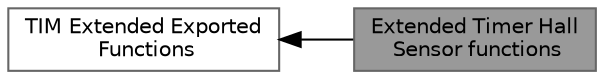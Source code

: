 digraph "Extended Timer Hall Sensor functions"
{
 // LATEX_PDF_SIZE
  bgcolor="transparent";
  edge [fontname=Helvetica,fontsize=10,labelfontname=Helvetica,labelfontsize=10];
  node [fontname=Helvetica,fontsize=10,shape=box,height=0.2,width=0.4];
  rankdir=LR;
  Node2 [id="Node000002",label="TIM Extended Exported\l Functions",height=0.2,width=0.4,color="grey40", fillcolor="white", style="filled",URL="$group___t_i_m_ex___exported___functions.html",tooltip=" "];
  Node1 [id="Node000001",label="Extended Timer Hall\l Sensor functions",height=0.2,width=0.4,color="gray40", fillcolor="grey60", style="filled", fontcolor="black",tooltip="Timer Hall Sensor functions."];
  Node2->Node1 [shape=plaintext, dir="back", style="solid"];
}
